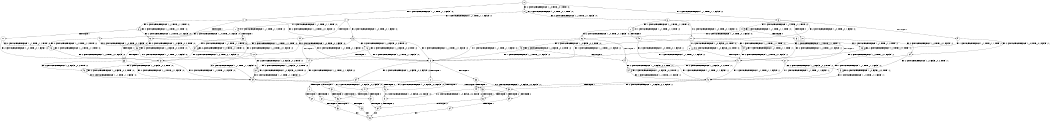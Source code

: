 digraph BCG {
size = "7, 10.5";
center = TRUE;
node [shape = circle];
0 [peripheries = 2];
0 -> 1 [label = "EX !1 !ATOMIC_EXCH_BRANCH (1, +1, TRUE, +1, 1, FALSE) !:0:"];
0 -> 2 [label = "EX !2 !ATOMIC_EXCH_BRANCH (1, +0, TRUE, +0, 1, TRUE) !:0:"];
0 -> 3 [label = "EX !0 !ATOMIC_EXCH_BRANCH (1, +1, TRUE, +1, 1, FALSE) !:0:"];
1 -> 4 [label = "TERMINATE !1"];
1 -> 5 [label = "EX !2 !ATOMIC_EXCH_BRANCH (1, +0, TRUE, +0, 1, FALSE) !:0:"];
1 -> 6 [label = "EX !0 !ATOMIC_EXCH_BRANCH (1, +1, TRUE, +1, 1, TRUE) !:0:"];
2 -> 7 [label = "EX !1 !ATOMIC_EXCH_BRANCH (1, +1, TRUE, +1, 1, FALSE) !:0:"];
2 -> 8 [label = "EX !0 !ATOMIC_EXCH_BRANCH (1, +1, TRUE, +1, 1, FALSE) !:0:"];
2 -> 2 [label = "EX !2 !ATOMIC_EXCH_BRANCH (1, +0, TRUE, +0, 1, TRUE) !:0:"];
3 -> 9 [label = "TERMINATE !0"];
3 -> 10 [label = "EX !1 !ATOMIC_EXCH_BRANCH (1, +1, TRUE, +1, 1, TRUE) !:0:"];
3 -> 11 [label = "EX !2 !ATOMIC_EXCH_BRANCH (1, +0, TRUE, +0, 1, FALSE) !:0:"];
4 -> 12 [label = "EX !2 !ATOMIC_EXCH_BRANCH (1, +0, TRUE, +0, 1, FALSE) !:0:"];
4 -> 13 [label = "EX !0 !ATOMIC_EXCH_BRANCH (1, +1, TRUE, +1, 1, TRUE) !:0:"];
5 -> 14 [label = "TERMINATE !1"];
5 -> 15 [label = "EX !0 !ATOMIC_EXCH_BRANCH (1, +1, TRUE, +1, 1, FALSE) !:0:"];
5 -> 16 [label = "EX !2 !ATOMIC_EXCH_BRANCH (1, +0, FALSE, +0, 2, TRUE) !:0:"];
6 -> 17 [label = "TERMINATE !1"];
6 -> 18 [label = "EX !2 !ATOMIC_EXCH_BRANCH (1, +0, TRUE, +0, 1, FALSE) !:0:"];
6 -> 6 [label = "EX !0 !ATOMIC_EXCH_BRANCH (1, +1, TRUE, +1, 1, TRUE) !:0:"];
7 -> 19 [label = "TERMINATE !1"];
7 -> 20 [label = "EX !0 !ATOMIC_EXCH_BRANCH (1, +1, TRUE, +1, 1, TRUE) !:0:"];
7 -> 5 [label = "EX !2 !ATOMIC_EXCH_BRANCH (1, +0, TRUE, +0, 1, FALSE) !:0:"];
8 -> 21 [label = "TERMINATE !0"];
8 -> 22 [label = "EX !1 !ATOMIC_EXCH_BRANCH (1, +1, TRUE, +1, 1, TRUE) !:0:"];
8 -> 11 [label = "EX !2 !ATOMIC_EXCH_BRANCH (1, +0, TRUE, +0, 1, FALSE) !:0:"];
9 -> 23 [label = "EX !1 !ATOMIC_EXCH_BRANCH (1, +1, TRUE, +1, 1, TRUE) !:1:"];
9 -> 24 [label = "EX !2 !ATOMIC_EXCH_BRANCH (1, +0, TRUE, +0, 1, FALSE) !:1:"];
10 -> 25 [label = "TERMINATE !0"];
10 -> 26 [label = "EX !2 !ATOMIC_EXCH_BRANCH (1, +0, TRUE, +0, 1, FALSE) !:0:"];
10 -> 10 [label = "EX !1 !ATOMIC_EXCH_BRANCH (1, +1, TRUE, +1, 1, TRUE) !:0:"];
11 -> 27 [label = "TERMINATE !0"];
11 -> 15 [label = "EX !1 !ATOMIC_EXCH_BRANCH (1, +1, TRUE, +1, 1, FALSE) !:0:"];
11 -> 28 [label = "EX !2 !ATOMIC_EXCH_BRANCH (1, +0, FALSE, +0, 2, TRUE) !:0:"];
12 -> 29 [label = "EX !0 !ATOMIC_EXCH_BRANCH (1, +1, TRUE, +1, 1, FALSE) !:0:"];
12 -> 30 [label = "EX !2 !ATOMIC_EXCH_BRANCH (1, +0, FALSE, +0, 2, TRUE) !:0:"];
13 -> 31 [label = "EX !2 !ATOMIC_EXCH_BRANCH (1, +0, TRUE, +0, 1, FALSE) !:0:"];
13 -> 13 [label = "EX !0 !ATOMIC_EXCH_BRANCH (1, +1, TRUE, +1, 1, TRUE) !:0:"];
14 -> 29 [label = "EX !0 !ATOMIC_EXCH_BRANCH (1, +1, TRUE, +1, 1, FALSE) !:0:"];
14 -> 30 [label = "EX !2 !ATOMIC_EXCH_BRANCH (1, +0, FALSE, +0, 2, TRUE) !:0:"];
15 -> 32 [label = "TERMINATE !1"];
15 -> 33 [label = "TERMINATE !0"];
15 -> 34 [label = "EX !2 !ATOMIC_EXCH_BRANCH (1, +0, FALSE, +0, 2, FALSE) !:0:"];
16 -> 14 [label = "TERMINATE !1"];
16 -> 15 [label = "EX !0 !ATOMIC_EXCH_BRANCH (1, +1, TRUE, +1, 1, FALSE) !:0:"];
16 -> 16 [label = "EX !2 !ATOMIC_EXCH_BRANCH (1, +0, FALSE, +0, 2, TRUE) !:0:"];
17 -> 31 [label = "EX !2 !ATOMIC_EXCH_BRANCH (1, +0, TRUE, +0, 1, FALSE) !:0:"];
17 -> 13 [label = "EX !0 !ATOMIC_EXCH_BRANCH (1, +1, TRUE, +1, 1, TRUE) !:0:"];
18 -> 35 [label = "TERMINATE !1"];
18 -> 36 [label = "EX !2 !ATOMIC_EXCH_BRANCH (1, +0, FALSE, +0, 2, TRUE) !:0:"];
18 -> 15 [label = "EX !0 !ATOMIC_EXCH_BRANCH (1, +1, TRUE, +1, 1, FALSE) !:0:"];
19 -> 37 [label = "EX !0 !ATOMIC_EXCH_BRANCH (1, +1, TRUE, +1, 1, TRUE) !:0:"];
19 -> 12 [label = "EX !2 !ATOMIC_EXCH_BRANCH (1, +0, TRUE, +0, 1, FALSE) !:0:"];
20 -> 38 [label = "TERMINATE !1"];
20 -> 18 [label = "EX !2 !ATOMIC_EXCH_BRANCH (1, +0, TRUE, +0, 1, FALSE) !:0:"];
20 -> 20 [label = "EX !0 !ATOMIC_EXCH_BRANCH (1, +1, TRUE, +1, 1, TRUE) !:0:"];
21 -> 39 [label = "EX !1 !ATOMIC_EXCH_BRANCH (1, +1, TRUE, +1, 1, TRUE) !:1:"];
21 -> 24 [label = "EX !2 !ATOMIC_EXCH_BRANCH (1, +0, TRUE, +0, 1, FALSE) !:1:"];
22 -> 40 [label = "TERMINATE !0"];
22 -> 26 [label = "EX !2 !ATOMIC_EXCH_BRANCH (1, +0, TRUE, +0, 1, FALSE) !:0:"];
22 -> 22 [label = "EX !1 !ATOMIC_EXCH_BRANCH (1, +1, TRUE, +1, 1, TRUE) !:0:"];
23 -> 41 [label = "EX !2 !ATOMIC_EXCH_BRANCH (1, +0, TRUE, +0, 1, FALSE) !:1:"];
23 -> 23 [label = "EX !1 !ATOMIC_EXCH_BRANCH (1, +1, TRUE, +1, 1, TRUE) !:1:"];
24 -> 42 [label = "EX !1 !ATOMIC_EXCH_BRANCH (1, +1, TRUE, +1, 1, FALSE) !:1:"];
24 -> 43 [label = "EX !2 !ATOMIC_EXCH_BRANCH (1, +0, FALSE, +0, 2, TRUE) !:1:"];
25 -> 41 [label = "EX !2 !ATOMIC_EXCH_BRANCH (1, +0, TRUE, +0, 1, FALSE) !:1:"];
25 -> 23 [label = "EX !1 !ATOMIC_EXCH_BRANCH (1, +1, TRUE, +1, 1, TRUE) !:1:"];
26 -> 44 [label = "TERMINATE !0"];
26 -> 45 [label = "EX !2 !ATOMIC_EXCH_BRANCH (1, +0, FALSE, +0, 2, TRUE) !:0:"];
26 -> 15 [label = "EX !1 !ATOMIC_EXCH_BRANCH (1, +1, TRUE, +1, 1, FALSE) !:0:"];
27 -> 42 [label = "EX !1 !ATOMIC_EXCH_BRANCH (1, +1, TRUE, +1, 1, FALSE) !:1:"];
27 -> 43 [label = "EX !2 !ATOMIC_EXCH_BRANCH (1, +0, FALSE, +0, 2, TRUE) !:1:"];
28 -> 27 [label = "TERMINATE !0"];
28 -> 15 [label = "EX !1 !ATOMIC_EXCH_BRANCH (1, +1, TRUE, +1, 1, FALSE) !:0:"];
28 -> 28 [label = "EX !2 !ATOMIC_EXCH_BRANCH (1, +0, FALSE, +0, 2, TRUE) !:0:"];
29 -> 46 [label = "TERMINATE !0"];
29 -> 47 [label = "EX !2 !ATOMIC_EXCH_BRANCH (1, +0, FALSE, +0, 2, FALSE) !:0:"];
30 -> 29 [label = "EX !0 !ATOMIC_EXCH_BRANCH (1, +1, TRUE, +1, 1, FALSE) !:0:"];
30 -> 30 [label = "EX !2 !ATOMIC_EXCH_BRANCH (1, +0, FALSE, +0, 2, TRUE) !:0:"];
31 -> 48 [label = "EX !2 !ATOMIC_EXCH_BRANCH (1, +0, FALSE, +0, 2, TRUE) !:0:"];
31 -> 29 [label = "EX !0 !ATOMIC_EXCH_BRANCH (1, +1, TRUE, +1, 1, FALSE) !:0:"];
32 -> 46 [label = "TERMINATE !0"];
32 -> 47 [label = "EX !2 !ATOMIC_EXCH_BRANCH (1, +0, FALSE, +0, 2, FALSE) !:0:"];
33 -> 49 [label = "TERMINATE !1"];
33 -> 50 [label = "EX !2 !ATOMIC_EXCH_BRANCH (1, +0, FALSE, +0, 2, FALSE) !:1:"];
34 -> 51 [label = "TERMINATE !1"];
34 -> 52 [label = "TERMINATE !2"];
34 -> 53 [label = "TERMINATE !0"];
35 -> 48 [label = "EX !2 !ATOMIC_EXCH_BRANCH (1, +0, FALSE, +0, 2, TRUE) !:0:"];
35 -> 29 [label = "EX !0 !ATOMIC_EXCH_BRANCH (1, +1, TRUE, +1, 1, FALSE) !:0:"];
36 -> 35 [label = "TERMINATE !1"];
36 -> 36 [label = "EX !2 !ATOMIC_EXCH_BRANCH (1, +0, FALSE, +0, 2, TRUE) !:0:"];
36 -> 15 [label = "EX !0 !ATOMIC_EXCH_BRANCH (1, +1, TRUE, +1, 1, FALSE) !:0:"];
37 -> 31 [label = "EX !2 !ATOMIC_EXCH_BRANCH (1, +0, TRUE, +0, 1, FALSE) !:0:"];
37 -> 37 [label = "EX !0 !ATOMIC_EXCH_BRANCH (1, +1, TRUE, +1, 1, TRUE) !:0:"];
38 -> 31 [label = "EX !2 !ATOMIC_EXCH_BRANCH (1, +0, TRUE, +0, 1, FALSE) !:0:"];
38 -> 37 [label = "EX !0 !ATOMIC_EXCH_BRANCH (1, +1, TRUE, +1, 1, TRUE) !:0:"];
39 -> 41 [label = "EX !2 !ATOMIC_EXCH_BRANCH (1, +0, TRUE, +0, 1, FALSE) !:1:"];
39 -> 39 [label = "EX !1 !ATOMIC_EXCH_BRANCH (1, +1, TRUE, +1, 1, TRUE) !:1:"];
40 -> 41 [label = "EX !2 !ATOMIC_EXCH_BRANCH (1, +0, TRUE, +0, 1, FALSE) !:1:"];
40 -> 39 [label = "EX !1 !ATOMIC_EXCH_BRANCH (1, +1, TRUE, +1, 1, TRUE) !:1:"];
41 -> 54 [label = "EX !2 !ATOMIC_EXCH_BRANCH (1, +0, FALSE, +0, 2, TRUE) !:1:"];
41 -> 42 [label = "EX !1 !ATOMIC_EXCH_BRANCH (1, +1, TRUE, +1, 1, FALSE) !:1:"];
42 -> 49 [label = "TERMINATE !1"];
42 -> 50 [label = "EX !2 !ATOMIC_EXCH_BRANCH (1, +0, FALSE, +0, 2, FALSE) !:1:"];
43 -> 42 [label = "EX !1 !ATOMIC_EXCH_BRANCH (1, +1, TRUE, +1, 1, FALSE) !:1:"];
43 -> 43 [label = "EX !2 !ATOMIC_EXCH_BRANCH (1, +0, FALSE, +0, 2, TRUE) !:1:"];
44 -> 54 [label = "EX !2 !ATOMIC_EXCH_BRANCH (1, +0, FALSE, +0, 2, TRUE) !:1:"];
44 -> 42 [label = "EX !1 !ATOMIC_EXCH_BRANCH (1, +1, TRUE, +1, 1, FALSE) !:1:"];
45 -> 44 [label = "TERMINATE !0"];
45 -> 45 [label = "EX !2 !ATOMIC_EXCH_BRANCH (1, +0, FALSE, +0, 2, TRUE) !:0:"];
45 -> 15 [label = "EX !1 !ATOMIC_EXCH_BRANCH (1, +1, TRUE, +1, 1, FALSE) !:0:"];
46 -> 55 [label = "EX !2 !ATOMIC_EXCH_BRANCH (1, +0, FALSE, +0, 2, FALSE) !:2:"];
47 -> 56 [label = "TERMINATE !2"];
47 -> 57 [label = "TERMINATE !0"];
48 -> 48 [label = "EX !2 !ATOMIC_EXCH_BRANCH (1, +0, FALSE, +0, 2, TRUE) !:0:"];
48 -> 29 [label = "EX !0 !ATOMIC_EXCH_BRANCH (1, +1, TRUE, +1, 1, FALSE) !:0:"];
49 -> 55 [label = "EX !2 !ATOMIC_EXCH_BRANCH (1, +0, FALSE, +0, 2, FALSE) !:2:"];
50 -> 58 [label = "TERMINATE !1"];
50 -> 59 [label = "TERMINATE !2"];
51 -> 56 [label = "TERMINATE !2"];
51 -> 57 [label = "TERMINATE !0"];
52 -> 60 [label = "TERMINATE !1"];
52 -> 61 [label = "TERMINATE !0"];
53 -> 58 [label = "TERMINATE !1"];
53 -> 59 [label = "TERMINATE !2"];
54 -> 54 [label = "EX !2 !ATOMIC_EXCH_BRANCH (1, +0, FALSE, +0, 2, TRUE) !:1:"];
54 -> 42 [label = "EX !1 !ATOMIC_EXCH_BRANCH (1, +1, TRUE, +1, 1, FALSE) !:1:"];
55 -> 62 [label = "TERMINATE !2"];
56 -> 63 [label = "TERMINATE !0"];
57 -> 62 [label = "TERMINATE !2"];
58 -> 62 [label = "TERMINATE !2"];
59 -> 64 [label = "TERMINATE !1"];
60 -> 63 [label = "TERMINATE !0"];
61 -> 65 [label = "TERMINATE !1"];
62 -> 66 [label = "exit"];
63 -> 66 [label = "exit"];
64 -> 66 [label = "exit"];
65 -> 66 [label = "exit"];
}
